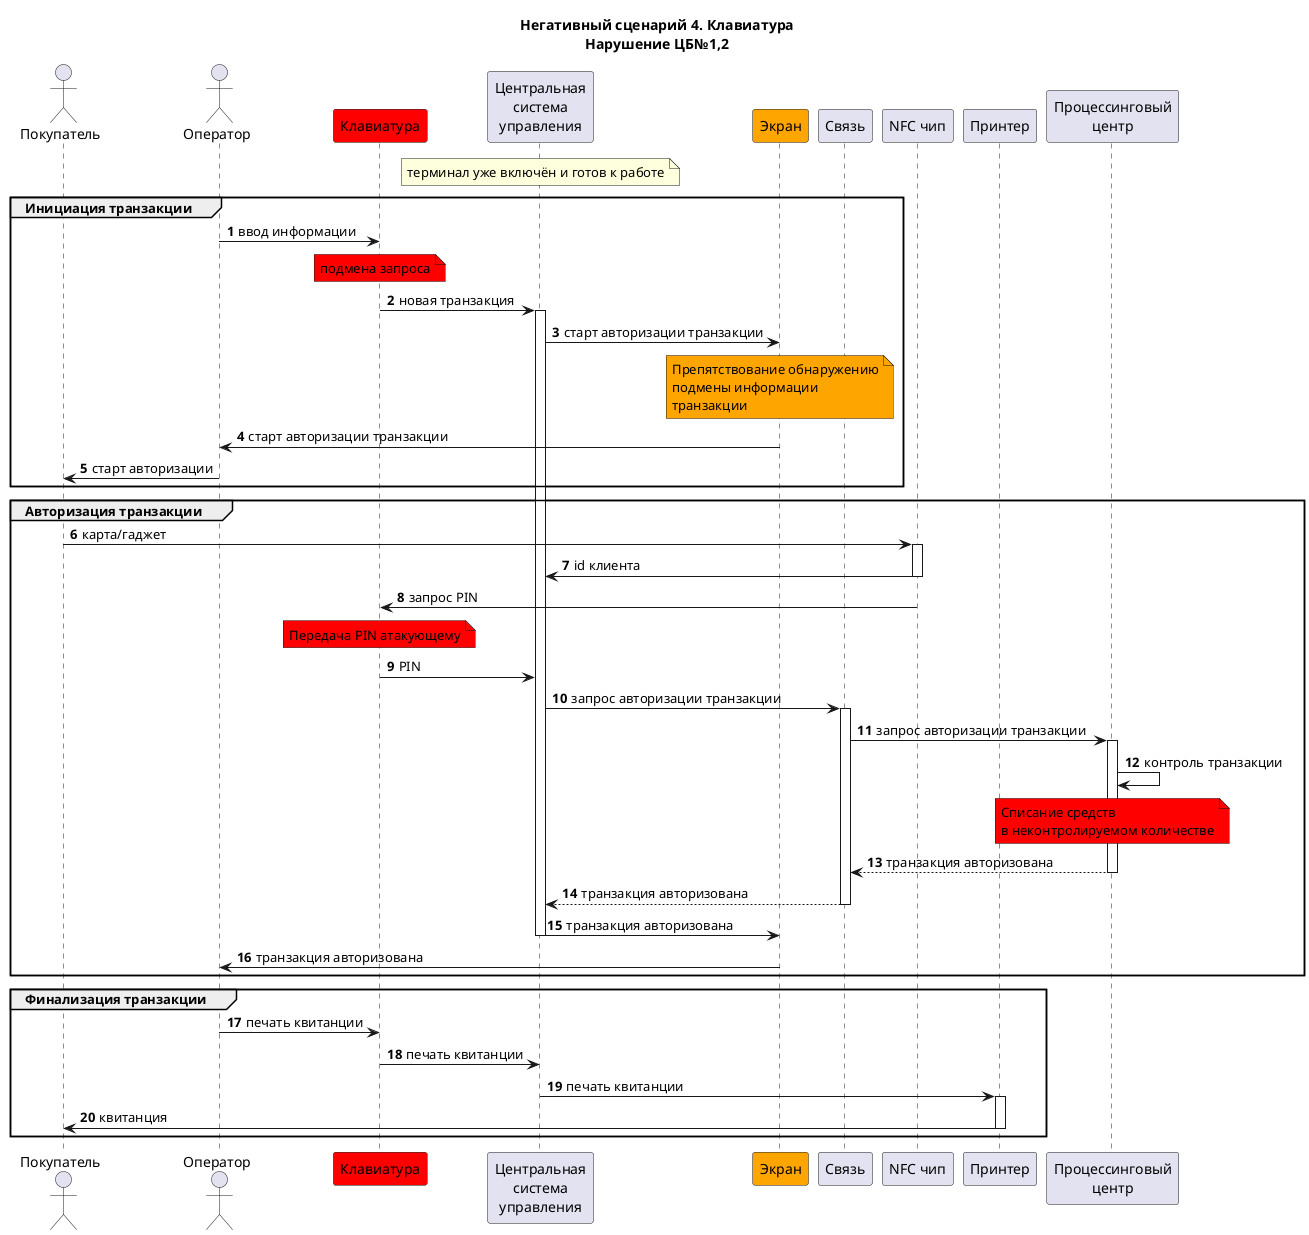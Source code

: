 @startuml
title "Негативный сценарий 4. Клавиатура\nНарушение ЦБ№1,2"

autonumber

actor "Покупатель" as client
actor "Оператор" as seller
participant "Клавиатура" as kb #red
participant "Центральная\nсистема\nуправления" as sys
participant "Экран" as screen #orange
participant "Связь" as conn
'participant "Контроль\nАКБ" as batt
participant "NFC чип" as nfc
participant "Принтер" as printer
'participant "Карт-ридер" as card
participant "Процессинговый\nцентр" as proc

note over sys
терминал уже включён и готов к работе
end note

group Инициация транзакции
seller -> kb: ввод информации
note over kb #red
подмена запроса
end note
kb -> sys++: новая транзакция
sys -> screen: старт авторизации транзакции
note over screen #orange
Препятствование обнаружению
подмены информации
транзакции
end note
screen -> seller: старт авторизации транзакции
seller -> client: старт авторизации
end
group Авторизация транзакции
client -> nfc++: карта/гаджет
nfc -> sys--: id клиента

nfc -> kb : запрос PIN
note over kb #red
Передача PIN атакующему
end note
kb -> sys: PIN

sys -> conn++: запрос авторизации транзакции
conn -> proc++: запрос авторизации транзакции
proc -> proc: контроль транзакции
note over proc #red
Списание средств
в неконтролируемом количестве
end note
proc --> conn--: транзакция авторизована
conn --> sys--: транзакция авторизована
sys -> screen--: транзакция авторизована
screen -> seller:  транзакция авторизована
end
group Финализация транзакции
seller -> kb: печать квитанции
kb -> sys: печать квитанции
sys -> printer--: печать квитанции
activate printer
printer -> client--: квитанция
end
@enduml